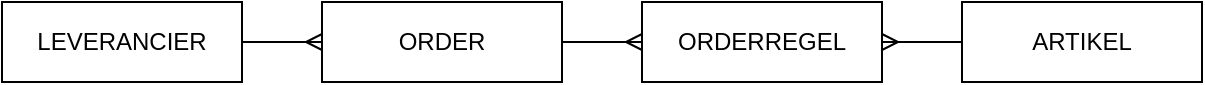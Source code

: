 <mxfile version="14.6.13" type="device"><diagram id="Azm2b8-4aX2uKpOZJ5hR" name="Page-1"><mxGraphModel dx="1086" dy="806" grid="1" gridSize="10" guides="1" tooltips="1" connect="1" arrows="1" fold="1" page="1" pageScale="1" pageWidth="827" pageHeight="1169" math="0" shadow="0"><root><mxCell id="0"/><mxCell id="1" parent="0"/><mxCell id="E37uCoIvakXloeQWZm7p-3" value="" style="edgeStyle=orthogonalEdgeStyle;rounded=0;orthogonalLoop=1;jettySize=auto;html=1;endArrow=ERmany;endFill=0;" parent="1" source="E37uCoIvakXloeQWZm7p-1" target="E37uCoIvakXloeQWZm7p-2" edge="1"><mxGeometry relative="1" as="geometry"/></mxCell><mxCell id="E37uCoIvakXloeQWZm7p-1" value="LEVERANCIER" style="rounded=0;whiteSpace=wrap;html=1;" parent="1" vertex="1"><mxGeometry x="40" y="40" width="120" height="40" as="geometry"/></mxCell><mxCell id="CiyVPl-cJanHvGMrFV6I-2" value="" style="edgeStyle=orthogonalEdgeStyle;rounded=0;orthogonalLoop=1;jettySize=auto;html=1;startArrow=none;startFill=0;endArrow=ERmany;endFill=0;" edge="1" parent="1" source="E37uCoIvakXloeQWZm7p-2" target="CiyVPl-cJanHvGMrFV6I-1"><mxGeometry relative="1" as="geometry"/></mxCell><mxCell id="E37uCoIvakXloeQWZm7p-2" value="ORDER" style="rounded=0;whiteSpace=wrap;html=1;" parent="1" vertex="1"><mxGeometry x="200" y="40" width="120" height="40" as="geometry"/></mxCell><mxCell id="CiyVPl-cJanHvGMrFV6I-4" value="" style="edgeStyle=orthogonalEdgeStyle;rounded=0;orthogonalLoop=1;jettySize=auto;html=1;startArrow=ERmany;startFill=0;endArrow=none;endFill=0;" edge="1" parent="1" source="CiyVPl-cJanHvGMrFV6I-1" target="CiyVPl-cJanHvGMrFV6I-3"><mxGeometry relative="1" as="geometry"/></mxCell><mxCell id="CiyVPl-cJanHvGMrFV6I-1" value="ORDERREGEL" style="rounded=0;whiteSpace=wrap;html=1;" vertex="1" parent="1"><mxGeometry x="360" y="40" width="120" height="40" as="geometry"/></mxCell><mxCell id="CiyVPl-cJanHvGMrFV6I-3" value="ARTIKEL" style="rounded=0;whiteSpace=wrap;html=1;" vertex="1" parent="1"><mxGeometry x="520" y="40" width="120" height="40" as="geometry"/></mxCell></root></mxGraphModel></diagram></mxfile>